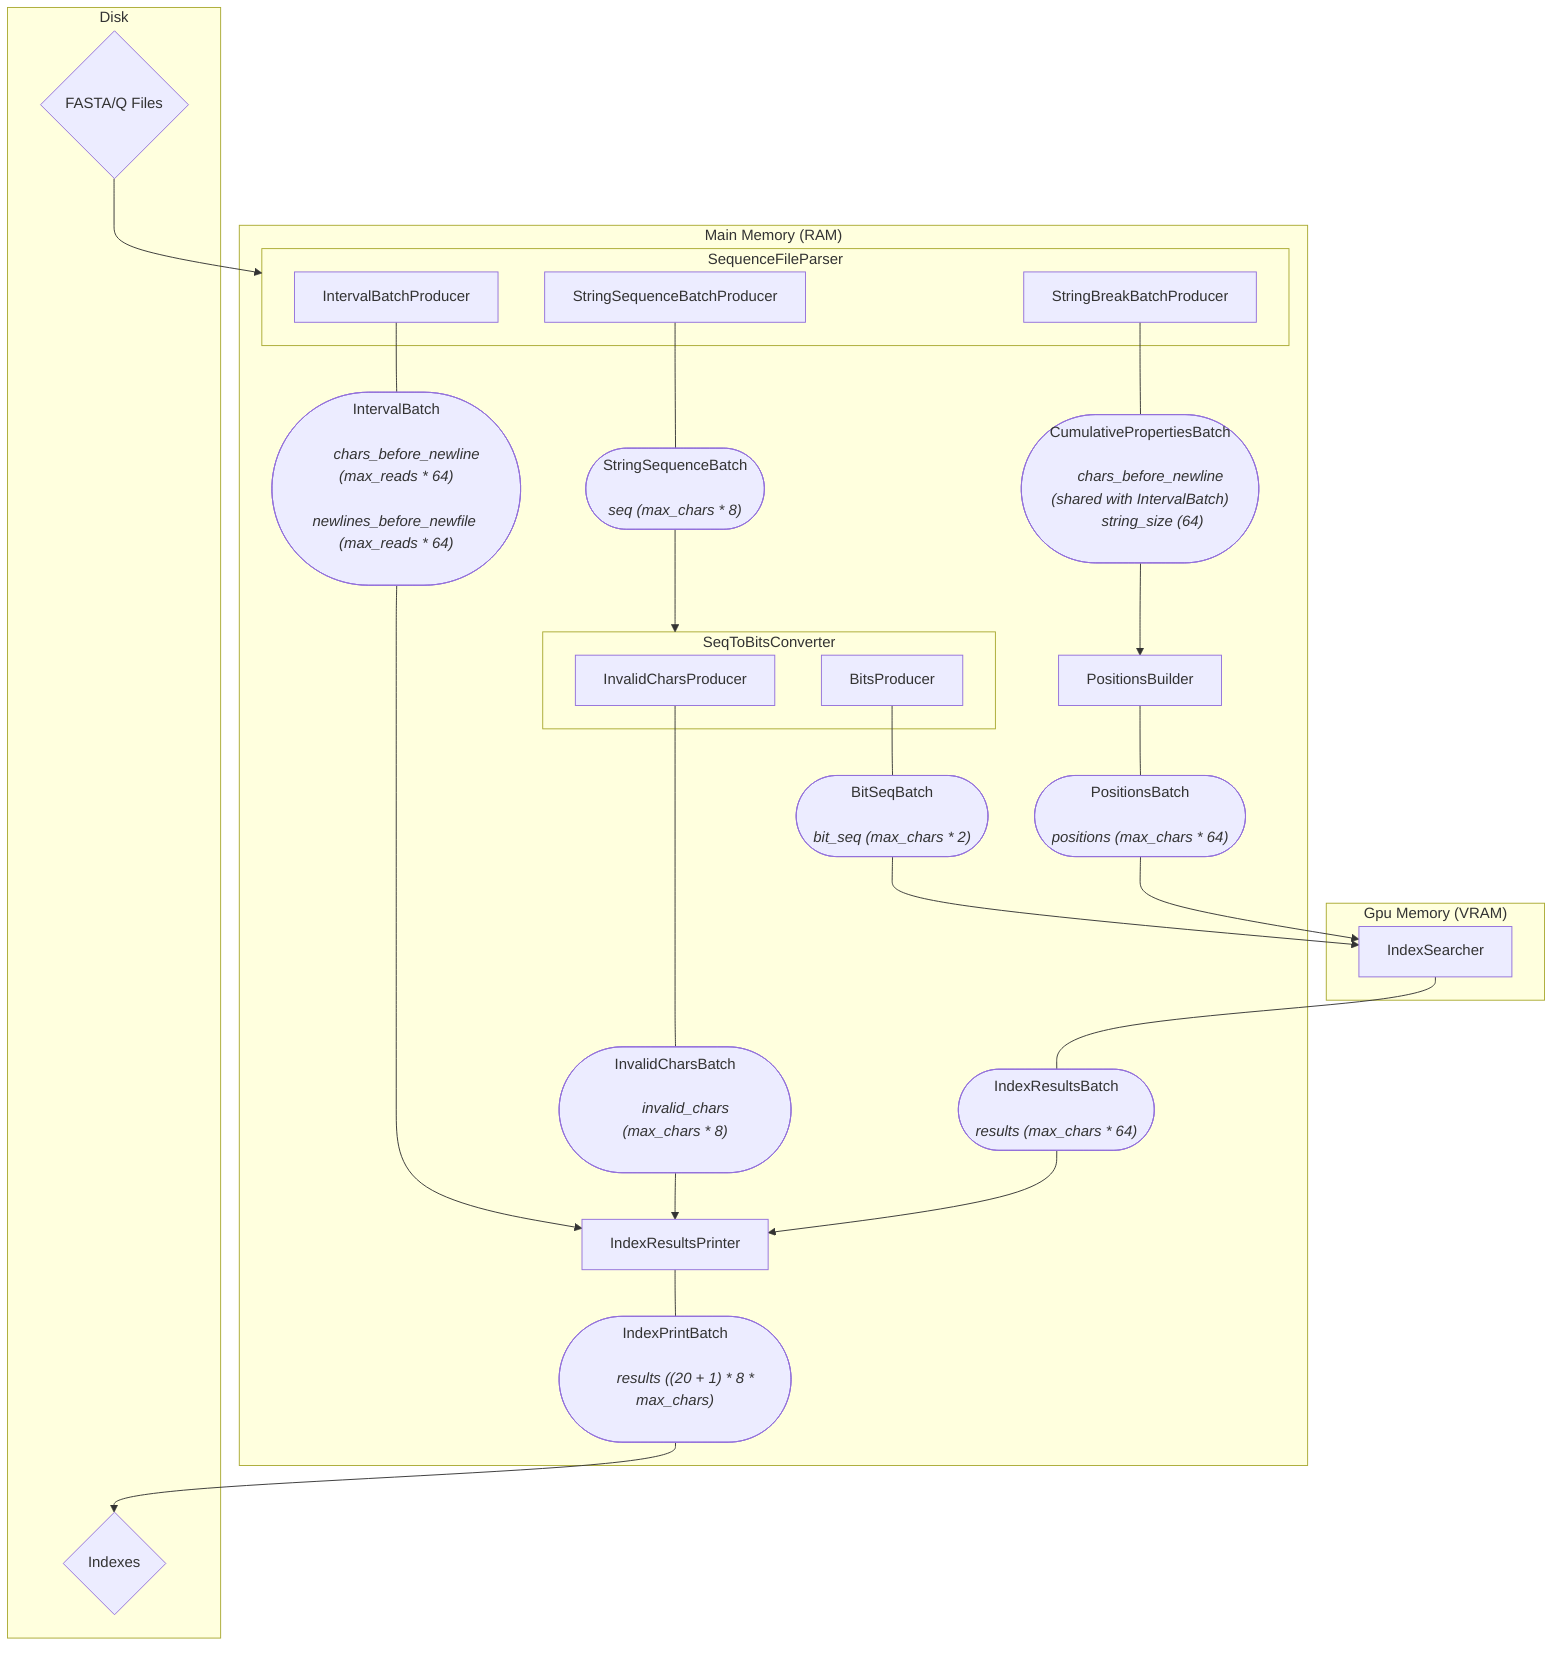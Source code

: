 flowchart TD
subgraph "Main Memory (RAM)"
    subgraph SequenceFileParser
      StringSequenceBatchProducer
      StringBreakBatchProducer
      IntervalBatchProducer
    end

    subgraph SeqToBitsConverter
      InvalidCharsProducer
      BitsProducer
    end
    StringSequenceBatch(["
      StringSequenceBatch
      <i>
      seq (max_chars * 8)
      </i>
    "])
    InvalidCharsBatch(["
      InvalidCharsBatch
      <i>
      invalid_chars (max_chars * 8)
      </i>
    "])
    PositionsBatch(["
      PositionsBatch
      <i>
      positions (max_chars * 64)
      </i>
    "])
    IntervalBatch(["
      IntervalBatch
      <i>
      chars_before_newline (max_reads * 64)
      newlines_before_newfile (max_reads * 64)
      </i>
    "])
    IndexResultsBatch(["
      IndexResultsBatch
      <i>
      results (max_chars * 64)
      </i>
    "])
    StringBreakBatch(["
      CumulativePropertiesBatch
      <i>
      chars_before_newline (shared with IntervalBatch)
      string_size (64)
      </i>
    "])
    BitSeqBatch(["
      BitSeqBatch
      <i>
      bit_seq (max_chars * 2)
      </i>
    "])
    IndexPrintBatch(["
      IndexPrintBatch
      <i>
      results ((20 + 1) * 8 * max_chars)
      </i>
    "])
    PositionsBuilder
    IndexResultsPrinter
  end
  subgraph Disk
    FASTA{FASTA/Q Files}
    Indexes{Indexes}
  end
  subgraph "Gpu Memory (VRAM)"
    IndexSearcher
  end


  FASTA --> SequenceFileParser

  StringSequenceBatchProducer --- StringSequenceBatch
  StringBreakBatchProducer --- StringBreakBatch
  IntervalBatchProducer --- IntervalBatch
  InvalidCharsProducer --- InvalidCharsBatch
  BitsProducer --- BitSeqBatch
  PositionsBuilder --- PositionsBatch
  IndexSearcher --- IndexResultsBatch

  StringSequenceBatch --> SeqToBitsConverter
  StringBreakBatch --> PositionsBuilder
  IntervalBatch --> IndexResultsPrinter
  InvalidCharsBatch --> IndexResultsPrinter
  BitSeqBatch --> IndexSearcher
  PositionsBatch --> IndexSearcher
  IndexResultsBatch --> IndexResultsPrinter

  IndexResultsPrinter --- IndexPrintBatch
  IndexPrintBatch --> Indexes